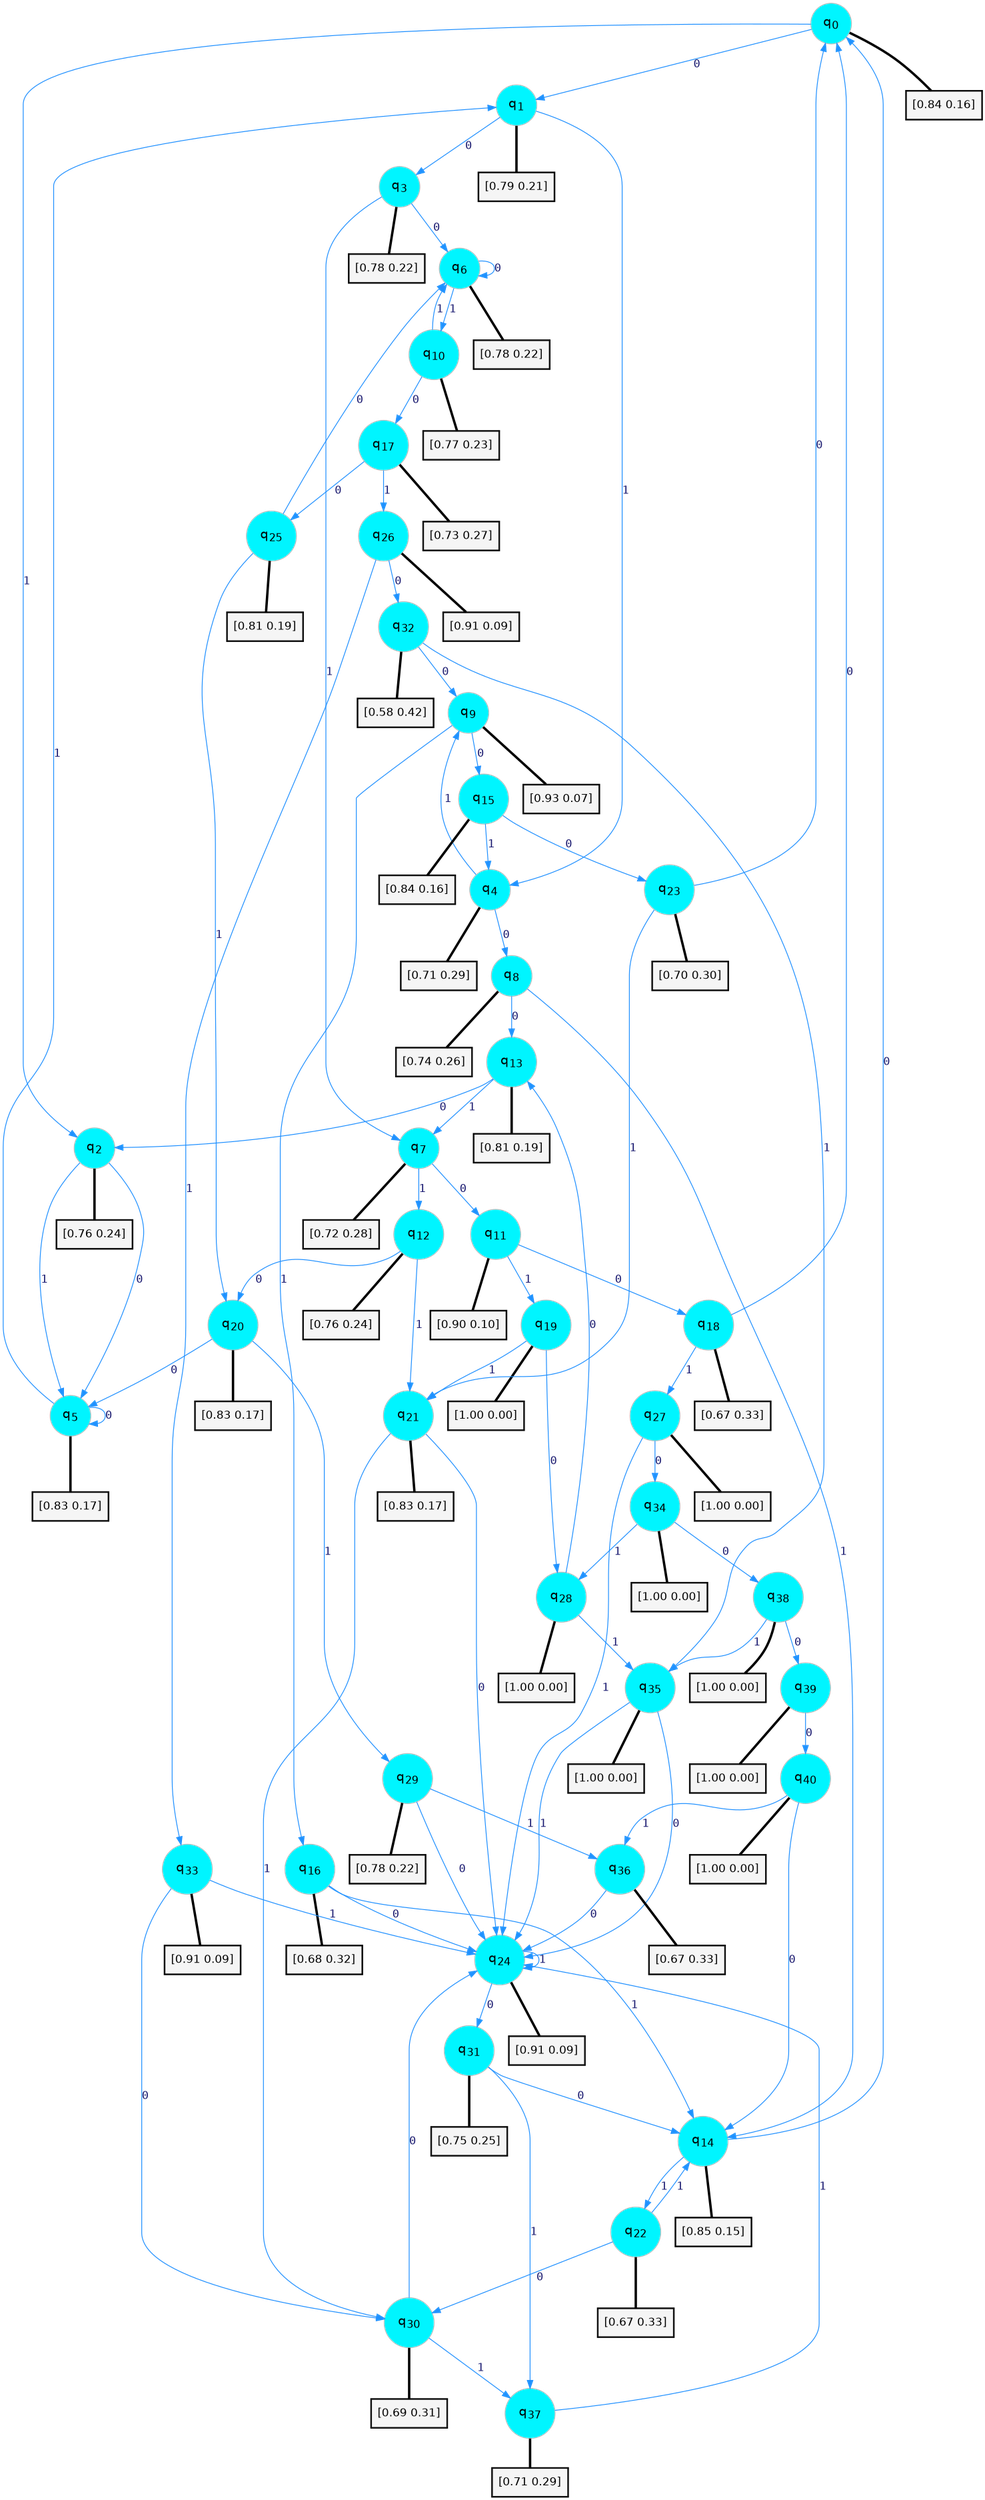 digraph G {
graph [
bgcolor=transparent, dpi=300, rankdir=TD, size="40,25"];
node [
color=gray, fillcolor=turquoise1, fontcolor=black, fontname=Helvetica, fontsize=16, fontweight=bold, shape=circle, style=filled];
edge [
arrowsize=1, color=dodgerblue1, fontcolor=midnightblue, fontname=courier, fontweight=bold, penwidth=1, style=solid, weight=20];
0[label=<q<SUB>0</SUB>>];
1[label=<q<SUB>1</SUB>>];
2[label=<q<SUB>2</SUB>>];
3[label=<q<SUB>3</SUB>>];
4[label=<q<SUB>4</SUB>>];
5[label=<q<SUB>5</SUB>>];
6[label=<q<SUB>6</SUB>>];
7[label=<q<SUB>7</SUB>>];
8[label=<q<SUB>8</SUB>>];
9[label=<q<SUB>9</SUB>>];
10[label=<q<SUB>10</SUB>>];
11[label=<q<SUB>11</SUB>>];
12[label=<q<SUB>12</SUB>>];
13[label=<q<SUB>13</SUB>>];
14[label=<q<SUB>14</SUB>>];
15[label=<q<SUB>15</SUB>>];
16[label=<q<SUB>16</SUB>>];
17[label=<q<SUB>17</SUB>>];
18[label=<q<SUB>18</SUB>>];
19[label=<q<SUB>19</SUB>>];
20[label=<q<SUB>20</SUB>>];
21[label=<q<SUB>21</SUB>>];
22[label=<q<SUB>22</SUB>>];
23[label=<q<SUB>23</SUB>>];
24[label=<q<SUB>24</SUB>>];
25[label=<q<SUB>25</SUB>>];
26[label=<q<SUB>26</SUB>>];
27[label=<q<SUB>27</SUB>>];
28[label=<q<SUB>28</SUB>>];
29[label=<q<SUB>29</SUB>>];
30[label=<q<SUB>30</SUB>>];
31[label=<q<SUB>31</SUB>>];
32[label=<q<SUB>32</SUB>>];
33[label=<q<SUB>33</SUB>>];
34[label=<q<SUB>34</SUB>>];
35[label=<q<SUB>35</SUB>>];
36[label=<q<SUB>36</SUB>>];
37[label=<q<SUB>37</SUB>>];
38[label=<q<SUB>38</SUB>>];
39[label=<q<SUB>39</SUB>>];
40[label=<q<SUB>40</SUB>>];
41[label="[0.84 0.16]", shape=box,fontcolor=black, fontname=Helvetica, fontsize=14, penwidth=2, fillcolor=whitesmoke,color=black];
42[label="[0.79 0.21]", shape=box,fontcolor=black, fontname=Helvetica, fontsize=14, penwidth=2, fillcolor=whitesmoke,color=black];
43[label="[0.76 0.24]", shape=box,fontcolor=black, fontname=Helvetica, fontsize=14, penwidth=2, fillcolor=whitesmoke,color=black];
44[label="[0.78 0.22]", shape=box,fontcolor=black, fontname=Helvetica, fontsize=14, penwidth=2, fillcolor=whitesmoke,color=black];
45[label="[0.71 0.29]", shape=box,fontcolor=black, fontname=Helvetica, fontsize=14, penwidth=2, fillcolor=whitesmoke,color=black];
46[label="[0.83 0.17]", shape=box,fontcolor=black, fontname=Helvetica, fontsize=14, penwidth=2, fillcolor=whitesmoke,color=black];
47[label="[0.78 0.22]", shape=box,fontcolor=black, fontname=Helvetica, fontsize=14, penwidth=2, fillcolor=whitesmoke,color=black];
48[label="[0.72 0.28]", shape=box,fontcolor=black, fontname=Helvetica, fontsize=14, penwidth=2, fillcolor=whitesmoke,color=black];
49[label="[0.74 0.26]", shape=box,fontcolor=black, fontname=Helvetica, fontsize=14, penwidth=2, fillcolor=whitesmoke,color=black];
50[label="[0.93 0.07]", shape=box,fontcolor=black, fontname=Helvetica, fontsize=14, penwidth=2, fillcolor=whitesmoke,color=black];
51[label="[0.77 0.23]", shape=box,fontcolor=black, fontname=Helvetica, fontsize=14, penwidth=2, fillcolor=whitesmoke,color=black];
52[label="[0.90 0.10]", shape=box,fontcolor=black, fontname=Helvetica, fontsize=14, penwidth=2, fillcolor=whitesmoke,color=black];
53[label="[0.76 0.24]", shape=box,fontcolor=black, fontname=Helvetica, fontsize=14, penwidth=2, fillcolor=whitesmoke,color=black];
54[label="[0.81 0.19]", shape=box,fontcolor=black, fontname=Helvetica, fontsize=14, penwidth=2, fillcolor=whitesmoke,color=black];
55[label="[0.85 0.15]", shape=box,fontcolor=black, fontname=Helvetica, fontsize=14, penwidth=2, fillcolor=whitesmoke,color=black];
56[label="[0.84 0.16]", shape=box,fontcolor=black, fontname=Helvetica, fontsize=14, penwidth=2, fillcolor=whitesmoke,color=black];
57[label="[0.68 0.32]", shape=box,fontcolor=black, fontname=Helvetica, fontsize=14, penwidth=2, fillcolor=whitesmoke,color=black];
58[label="[0.73 0.27]", shape=box,fontcolor=black, fontname=Helvetica, fontsize=14, penwidth=2, fillcolor=whitesmoke,color=black];
59[label="[0.67 0.33]", shape=box,fontcolor=black, fontname=Helvetica, fontsize=14, penwidth=2, fillcolor=whitesmoke,color=black];
60[label="[1.00 0.00]", shape=box,fontcolor=black, fontname=Helvetica, fontsize=14, penwidth=2, fillcolor=whitesmoke,color=black];
61[label="[0.83 0.17]", shape=box,fontcolor=black, fontname=Helvetica, fontsize=14, penwidth=2, fillcolor=whitesmoke,color=black];
62[label="[0.83 0.17]", shape=box,fontcolor=black, fontname=Helvetica, fontsize=14, penwidth=2, fillcolor=whitesmoke,color=black];
63[label="[0.67 0.33]", shape=box,fontcolor=black, fontname=Helvetica, fontsize=14, penwidth=2, fillcolor=whitesmoke,color=black];
64[label="[0.70 0.30]", shape=box,fontcolor=black, fontname=Helvetica, fontsize=14, penwidth=2, fillcolor=whitesmoke,color=black];
65[label="[0.91 0.09]", shape=box,fontcolor=black, fontname=Helvetica, fontsize=14, penwidth=2, fillcolor=whitesmoke,color=black];
66[label="[0.81 0.19]", shape=box,fontcolor=black, fontname=Helvetica, fontsize=14, penwidth=2, fillcolor=whitesmoke,color=black];
67[label="[0.91 0.09]", shape=box,fontcolor=black, fontname=Helvetica, fontsize=14, penwidth=2, fillcolor=whitesmoke,color=black];
68[label="[1.00 0.00]", shape=box,fontcolor=black, fontname=Helvetica, fontsize=14, penwidth=2, fillcolor=whitesmoke,color=black];
69[label="[1.00 0.00]", shape=box,fontcolor=black, fontname=Helvetica, fontsize=14, penwidth=2, fillcolor=whitesmoke,color=black];
70[label="[0.78 0.22]", shape=box,fontcolor=black, fontname=Helvetica, fontsize=14, penwidth=2, fillcolor=whitesmoke,color=black];
71[label="[0.69 0.31]", shape=box,fontcolor=black, fontname=Helvetica, fontsize=14, penwidth=2, fillcolor=whitesmoke,color=black];
72[label="[0.75 0.25]", shape=box,fontcolor=black, fontname=Helvetica, fontsize=14, penwidth=2, fillcolor=whitesmoke,color=black];
73[label="[0.58 0.42]", shape=box,fontcolor=black, fontname=Helvetica, fontsize=14, penwidth=2, fillcolor=whitesmoke,color=black];
74[label="[0.91 0.09]", shape=box,fontcolor=black, fontname=Helvetica, fontsize=14, penwidth=2, fillcolor=whitesmoke,color=black];
75[label="[1.00 0.00]", shape=box,fontcolor=black, fontname=Helvetica, fontsize=14, penwidth=2, fillcolor=whitesmoke,color=black];
76[label="[1.00 0.00]", shape=box,fontcolor=black, fontname=Helvetica, fontsize=14, penwidth=2, fillcolor=whitesmoke,color=black];
77[label="[0.67 0.33]", shape=box,fontcolor=black, fontname=Helvetica, fontsize=14, penwidth=2, fillcolor=whitesmoke,color=black];
78[label="[0.71 0.29]", shape=box,fontcolor=black, fontname=Helvetica, fontsize=14, penwidth=2, fillcolor=whitesmoke,color=black];
79[label="[1.00 0.00]", shape=box,fontcolor=black, fontname=Helvetica, fontsize=14, penwidth=2, fillcolor=whitesmoke,color=black];
80[label="[1.00 0.00]", shape=box,fontcolor=black, fontname=Helvetica, fontsize=14, penwidth=2, fillcolor=whitesmoke,color=black];
81[label="[1.00 0.00]", shape=box,fontcolor=black, fontname=Helvetica, fontsize=14, penwidth=2, fillcolor=whitesmoke,color=black];
0->1 [label=0];
0->2 [label=1];
0->41 [arrowhead=none, penwidth=3,color=black];
1->3 [label=0];
1->4 [label=1];
1->42 [arrowhead=none, penwidth=3,color=black];
2->5 [label=0];
2->5 [label=1];
2->43 [arrowhead=none, penwidth=3,color=black];
3->6 [label=0];
3->7 [label=1];
3->44 [arrowhead=none, penwidth=3,color=black];
4->8 [label=0];
4->9 [label=1];
4->45 [arrowhead=none, penwidth=3,color=black];
5->5 [label=0];
5->1 [label=1];
5->46 [arrowhead=none, penwidth=3,color=black];
6->6 [label=0];
6->10 [label=1];
6->47 [arrowhead=none, penwidth=3,color=black];
7->11 [label=0];
7->12 [label=1];
7->48 [arrowhead=none, penwidth=3,color=black];
8->13 [label=0];
8->14 [label=1];
8->49 [arrowhead=none, penwidth=3,color=black];
9->15 [label=0];
9->16 [label=1];
9->50 [arrowhead=none, penwidth=3,color=black];
10->17 [label=0];
10->6 [label=1];
10->51 [arrowhead=none, penwidth=3,color=black];
11->18 [label=0];
11->19 [label=1];
11->52 [arrowhead=none, penwidth=3,color=black];
12->20 [label=0];
12->21 [label=1];
12->53 [arrowhead=none, penwidth=3,color=black];
13->2 [label=0];
13->7 [label=1];
13->54 [arrowhead=none, penwidth=3,color=black];
14->0 [label=0];
14->22 [label=1];
14->55 [arrowhead=none, penwidth=3,color=black];
15->23 [label=0];
15->4 [label=1];
15->56 [arrowhead=none, penwidth=3,color=black];
16->24 [label=0];
16->14 [label=1];
16->57 [arrowhead=none, penwidth=3,color=black];
17->25 [label=0];
17->26 [label=1];
17->58 [arrowhead=none, penwidth=3,color=black];
18->0 [label=0];
18->27 [label=1];
18->59 [arrowhead=none, penwidth=3,color=black];
19->28 [label=0];
19->21 [label=1];
19->60 [arrowhead=none, penwidth=3,color=black];
20->5 [label=0];
20->29 [label=1];
20->61 [arrowhead=none, penwidth=3,color=black];
21->24 [label=0];
21->30 [label=1];
21->62 [arrowhead=none, penwidth=3,color=black];
22->30 [label=0];
22->14 [label=1];
22->63 [arrowhead=none, penwidth=3,color=black];
23->0 [label=0];
23->21 [label=1];
23->64 [arrowhead=none, penwidth=3,color=black];
24->31 [label=0];
24->24 [label=1];
24->65 [arrowhead=none, penwidth=3,color=black];
25->6 [label=0];
25->20 [label=1];
25->66 [arrowhead=none, penwidth=3,color=black];
26->32 [label=0];
26->33 [label=1];
26->67 [arrowhead=none, penwidth=3,color=black];
27->34 [label=0];
27->24 [label=1];
27->68 [arrowhead=none, penwidth=3,color=black];
28->13 [label=0];
28->35 [label=1];
28->69 [arrowhead=none, penwidth=3,color=black];
29->24 [label=0];
29->36 [label=1];
29->70 [arrowhead=none, penwidth=3,color=black];
30->24 [label=0];
30->37 [label=1];
30->71 [arrowhead=none, penwidth=3,color=black];
31->14 [label=0];
31->37 [label=1];
31->72 [arrowhead=none, penwidth=3,color=black];
32->9 [label=0];
32->35 [label=1];
32->73 [arrowhead=none, penwidth=3,color=black];
33->30 [label=0];
33->24 [label=1];
33->74 [arrowhead=none, penwidth=3,color=black];
34->38 [label=0];
34->28 [label=1];
34->75 [arrowhead=none, penwidth=3,color=black];
35->24 [label=0];
35->24 [label=1];
35->76 [arrowhead=none, penwidth=3,color=black];
36->24 [label=0];
36->77 [arrowhead=none, penwidth=3,color=black];
37->24 [label=1];
37->78 [arrowhead=none, penwidth=3,color=black];
38->39 [label=0];
38->35 [label=1];
38->79 [arrowhead=none, penwidth=3,color=black];
39->40 [label=0];
39->80 [arrowhead=none, penwidth=3,color=black];
40->14 [label=0];
40->36 [label=1];
40->81 [arrowhead=none, penwidth=3,color=black];
}
